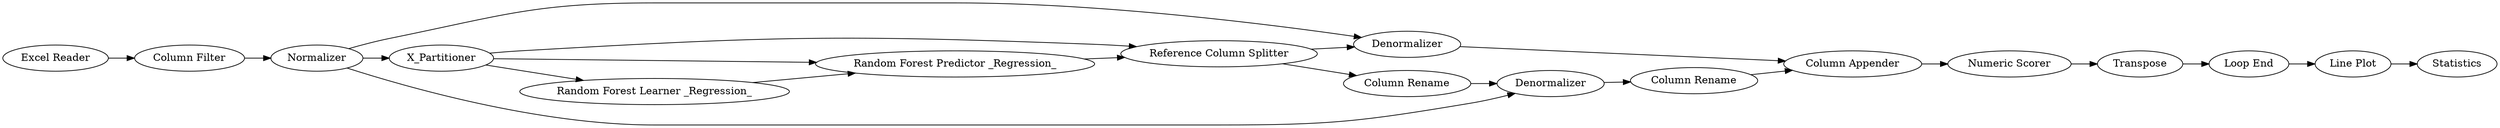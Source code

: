 digraph {
	81 -> 83
	23 -> 26
	27 -> 28
	81 -> 27
	31 -> 32
	26 -> 81
	59 -> 72
	27 -> 30
	28 -> 32
	29 -> 31
	81 -> 82
	33 -> 59
	83 -> 27
	82 -> 83
	30 -> 29
	26 -> 29
	34 -> 23
	85 -> 80
	32 -> 33
	26 -> 28
	72 -> 85
	27 [label="Reference Column Splitter"]
	59 [label=Transpose]
	34 [label="Excel Reader"]
	29 [label=Denormalizer]
	82 [label="Random Forest Learner _Regression_"]
	28 [label=Denormalizer]
	31 [label="Column Rename"]
	23 [label="Column Filter"]
	26 [label=Normalizer]
	72 [label="Loop End"]
	32 [label="Column Appender"]
	80 [label=Statistics]
	33 [label="Numeric Scorer"]
	30 [label="Column Rename"]
	83 [label="Random Forest Predictor _Regression_"]
	85 [label="Line Plot"]
	81 [label=X_Partitioner]
	rankdir=LR
}
